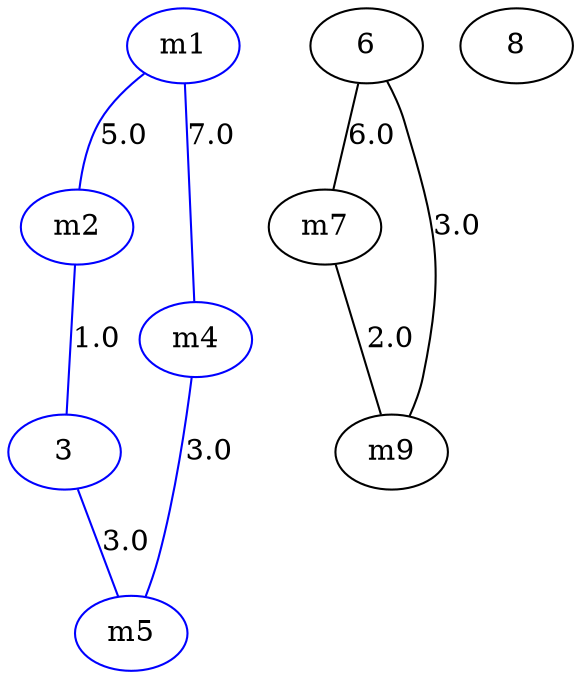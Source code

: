 strict graph G {
  1 [ color="blue" label="m1" ];
  2 [ color="blue" label="m2" ];
  3 [ color="blue" ];
  4 [ color="blue" label="m4" ];
  5 [ color="blue" label="m5" ];
  6 [ color="black" ];
  7 [ color="black" label="m7" ];
  8 [ color="black" ];
  9 [ color="black" label="m9" ];
  1 -- 2 [ color="blue" label="5.0" ];
  1 -- 4 [ color="blue" label="7.0" ];
  4 -- 5 [ color="blue" label="3.0" ];
  6 -- 9 [ color="black" label="3.0" ];
  6 -- 7 [ color="black" label="6.0" ];
  7 -- 9 [ color="black" label="2.0" ];
  2 -- 3 [ color="blue" label="1.0" ];
  3 -- 5 [ color="blue" label="3.0" ];
}
